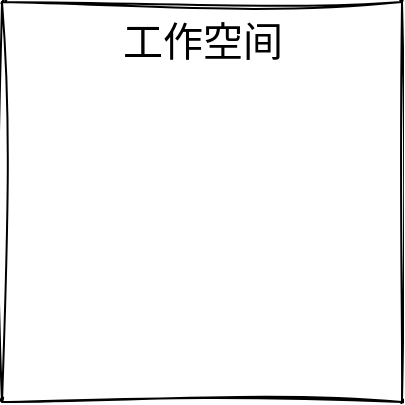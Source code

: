 <mxfile version="20.6.0" type="github">
  <diagram id="JijADks3MuCWAzi7ZPhF" name="工作空间-git仓库">
    <mxGraphModel dx="1211" dy="773" grid="1" gridSize="10" guides="1" tooltips="1" connect="1" arrows="1" fold="1" page="1" pageScale="1" pageWidth="827" pageHeight="1169" math="0" shadow="0">
      <root>
        <mxCell id="0" />
        <mxCell id="1" parent="0" />
        <mxCell id="v8o-yKlLDHv4aurgAIXX-1" value="" style="swimlane;startSize=0;rounded=1;sketch=1;hachureGap=4;jiggle=2;fontFamily=Architects Daughter;fontSource=https%3A%2F%2Ffonts.googleapis.com%2Fcss%3Ffamily%3DArchitects%2BDaughter;fontSize=20;" vertex="1" parent="1">
          <mxGeometry x="120" y="160" width="200" height="200" as="geometry" />
        </mxCell>
        <mxCell id="v8o-yKlLDHv4aurgAIXX-2" value="工作空间" style="text;html=1;align=center;verticalAlign=middle;resizable=0;points=[];autosize=1;strokeColor=none;fillColor=none;fontSize=20;fontFamily=Architects Daughter;sketch=1;hachureGap=4;jiggle=2;fontSource=https%3A%2F%2Ffonts.googleapis.com%2Fcss%3Ffamily%3DArchitects%2BDaughter;" vertex="1" parent="v8o-yKlLDHv4aurgAIXX-1">
          <mxGeometry x="50" width="100" height="40" as="geometry" />
        </mxCell>
      </root>
    </mxGraphModel>
  </diagram>
</mxfile>
